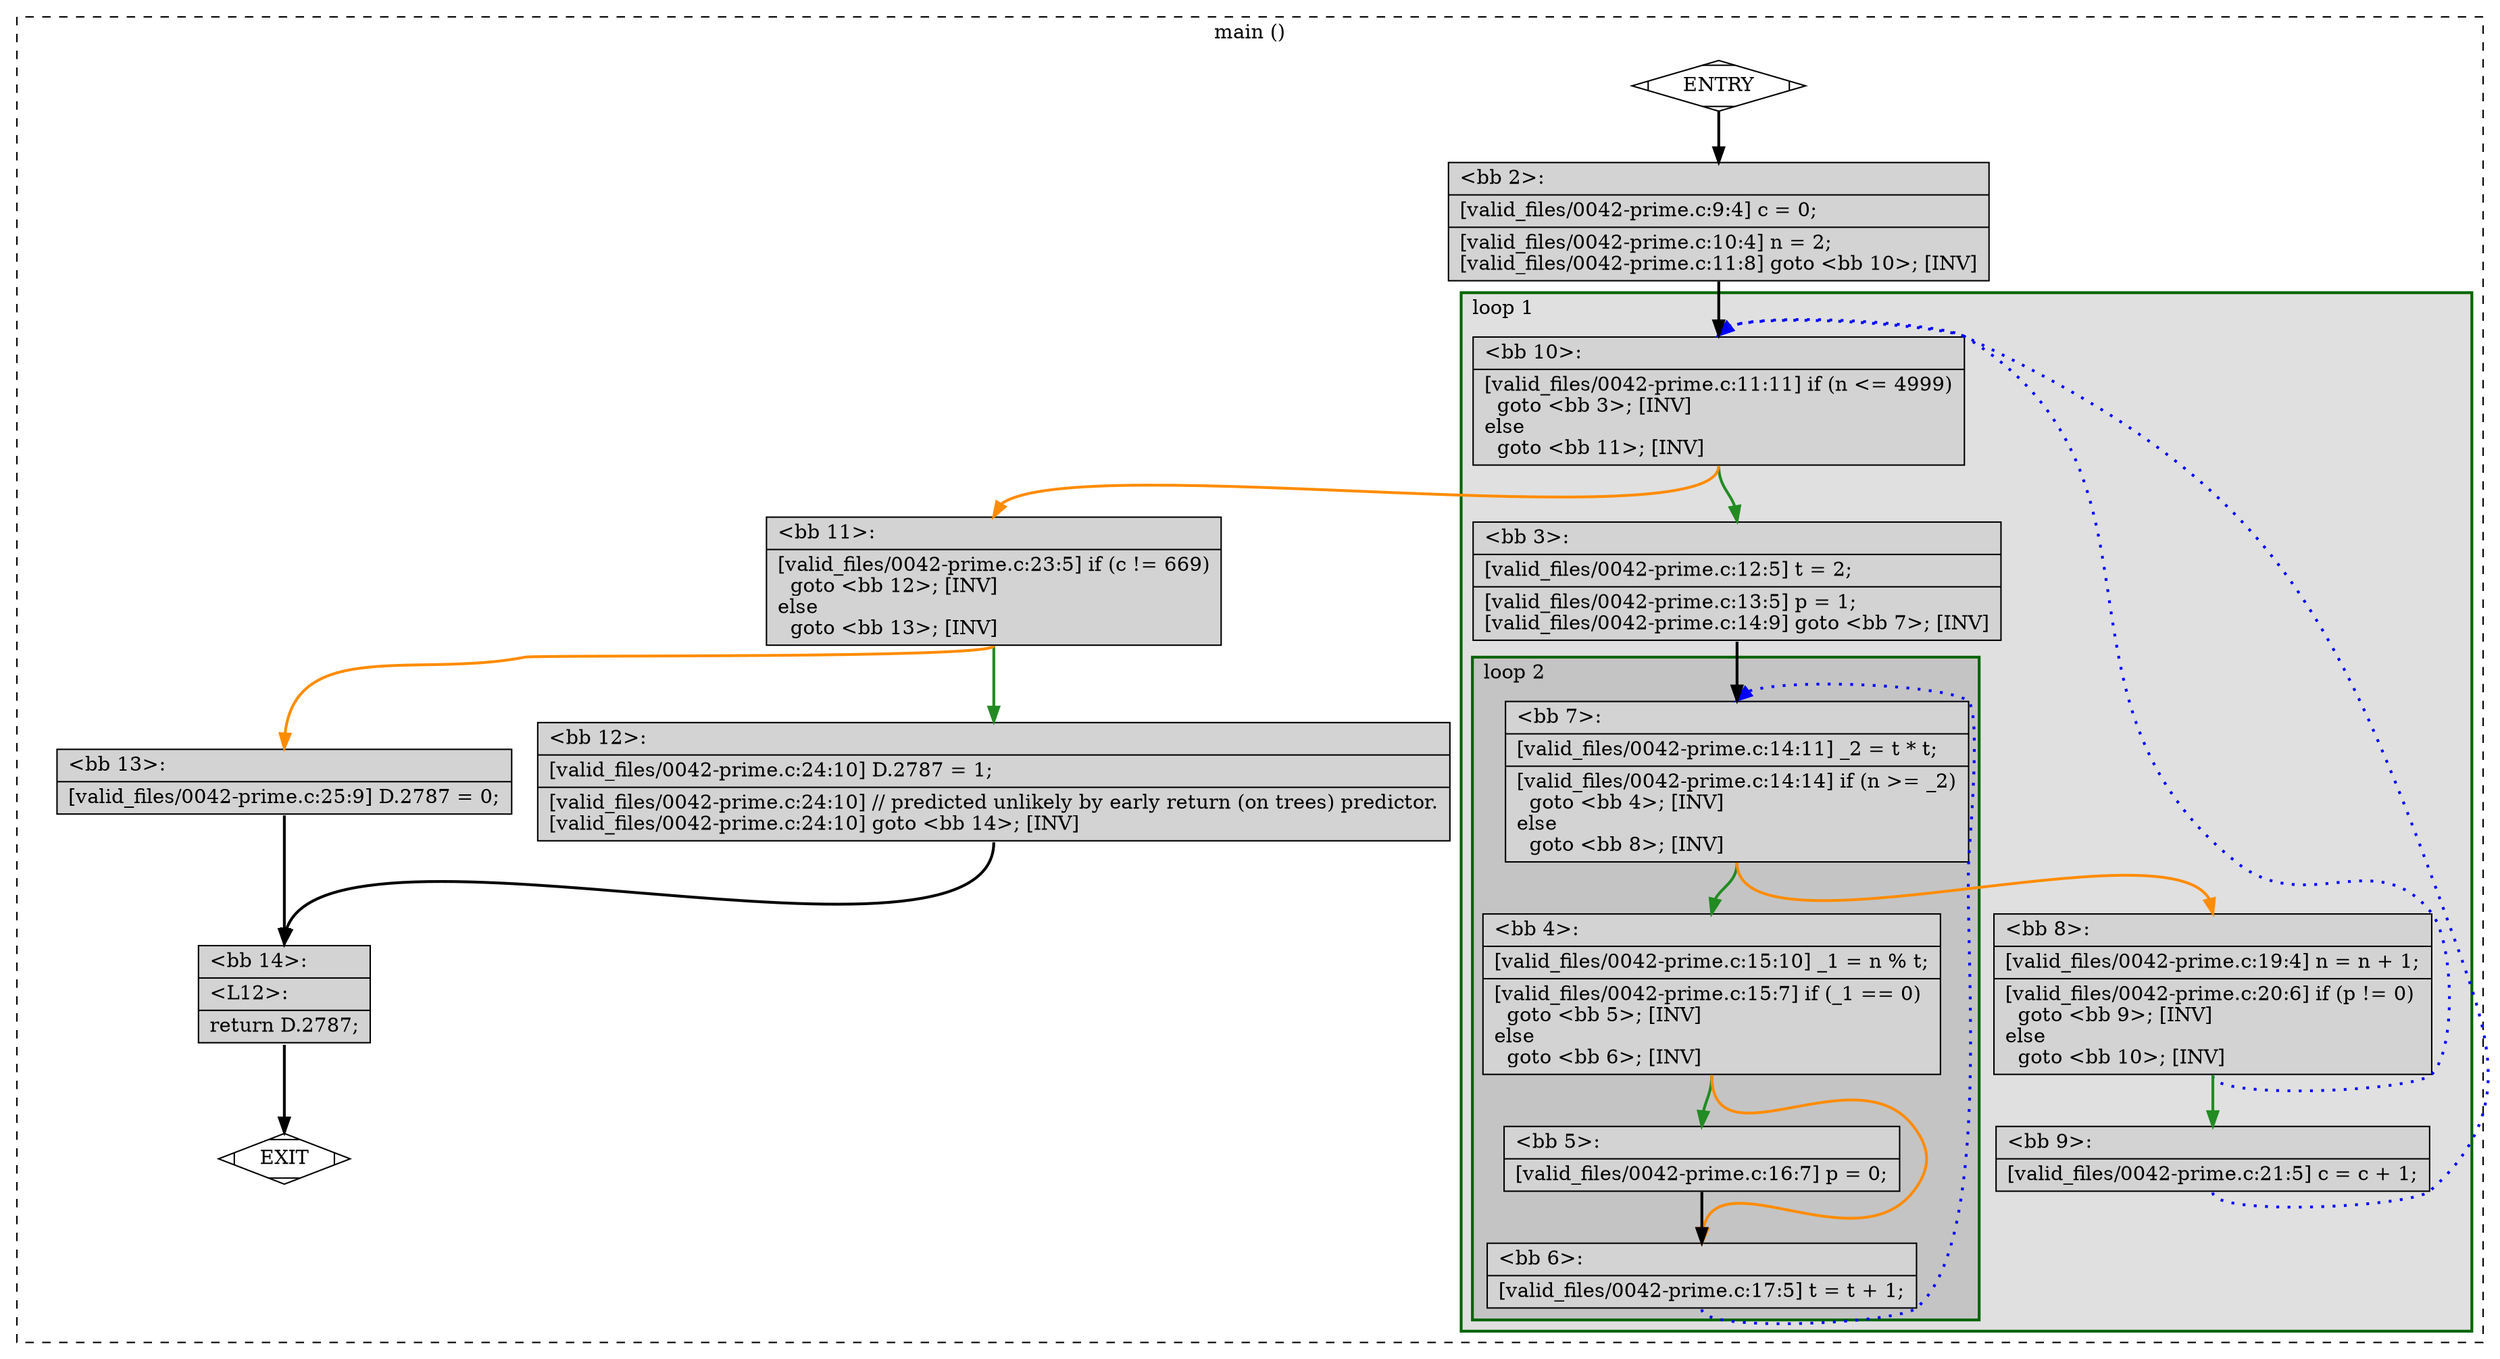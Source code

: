 digraph "a-0042-prime.c.015t.cfg" {
overlap=false;
subgraph "cluster_main" {
	style="dashed";
	color="black";
	label="main ()";
	subgraph cluster_0_1 {
	style="filled";
	color="darkgreen";
	fillcolor="grey88";
	label="loop 1";
	labeljust=l;
	penwidth=2;
	subgraph cluster_0_2 {
	style="filled";
	color="darkgreen";
	fillcolor="grey77";
	label="loop 2";
	labeljust=l;
	penwidth=2;
	fn_0_basic_block_7 [shape=record,style=filled,fillcolor=lightgrey,label="{\<bb\ 7\>:\l\
|[valid_files/0042-prime.c:14:11]\ _2\ =\ t\ *\ t;\l\
|[valid_files/0042-prime.c:14:14]\ if\ (n\ \>=\ _2)\l\
\ \ goto\ \<bb\ 4\>;\ [INV]\l\
else\l\
\ \ goto\ \<bb\ 8\>;\ [INV]\l\
}"];

	fn_0_basic_block_4 [shape=record,style=filled,fillcolor=lightgrey,label="{\<bb\ 4\>:\l\
|[valid_files/0042-prime.c:15:10]\ _1\ =\ n\ %\ t;\l\
|[valid_files/0042-prime.c:15:7]\ if\ (_1\ ==\ 0)\l\
\ \ goto\ \<bb\ 5\>;\ [INV]\l\
else\l\
\ \ goto\ \<bb\ 6\>;\ [INV]\l\
}"];

	fn_0_basic_block_5 [shape=record,style=filled,fillcolor=lightgrey,label="{\<bb\ 5\>:\l\
|[valid_files/0042-prime.c:16:7]\ p\ =\ 0;\l\
}"];

	fn_0_basic_block_6 [shape=record,style=filled,fillcolor=lightgrey,label="{\<bb\ 6\>:\l\
|[valid_files/0042-prime.c:17:5]\ t\ =\ t\ +\ 1;\l\
}"];

	}
	fn_0_basic_block_10 [shape=record,style=filled,fillcolor=lightgrey,label="{\<bb\ 10\>:\l\
|[valid_files/0042-prime.c:11:11]\ if\ (n\ \<=\ 4999)\l\
\ \ goto\ \<bb\ 3\>;\ [INV]\l\
else\l\
\ \ goto\ \<bb\ 11\>;\ [INV]\l\
}"];

	fn_0_basic_block_3 [shape=record,style=filled,fillcolor=lightgrey,label="{\<bb\ 3\>:\l\
|[valid_files/0042-prime.c:12:5]\ t\ =\ 2;\l\
|[valid_files/0042-prime.c:13:5]\ p\ =\ 1;\l\
[valid_files/0042-prime.c:14:9]\ goto\ \<bb\ 7\>;\ [INV]\l\
}"];

	fn_0_basic_block_8 [shape=record,style=filled,fillcolor=lightgrey,label="{\<bb\ 8\>:\l\
|[valid_files/0042-prime.c:19:4]\ n\ =\ n\ +\ 1;\l\
|[valid_files/0042-prime.c:20:6]\ if\ (p\ !=\ 0)\l\
\ \ goto\ \<bb\ 9\>;\ [INV]\l\
else\l\
\ \ goto\ \<bb\ 10\>;\ [INV]\l\
}"];

	fn_0_basic_block_9 [shape=record,style=filled,fillcolor=lightgrey,label="{\<bb\ 9\>:\l\
|[valid_files/0042-prime.c:21:5]\ c\ =\ c\ +\ 1;\l\
}"];

	}
	fn_0_basic_block_0 [shape=Mdiamond,style=filled,fillcolor=white,label="ENTRY"];

	fn_0_basic_block_1 [shape=Mdiamond,style=filled,fillcolor=white,label="EXIT"];

	fn_0_basic_block_2 [shape=record,style=filled,fillcolor=lightgrey,label="{\<bb\ 2\>:\l\
|[valid_files/0042-prime.c:9:4]\ c\ =\ 0;\l\
|[valid_files/0042-prime.c:10:4]\ n\ =\ 2;\l\
[valid_files/0042-prime.c:11:8]\ goto\ \<bb\ 10\>;\ [INV]\l\
}"];

	fn_0_basic_block_11 [shape=record,style=filled,fillcolor=lightgrey,label="{\<bb\ 11\>:\l\
|[valid_files/0042-prime.c:23:5]\ if\ (c\ !=\ 669)\l\
\ \ goto\ \<bb\ 12\>;\ [INV]\l\
else\l\
\ \ goto\ \<bb\ 13\>;\ [INV]\l\
}"];

	fn_0_basic_block_12 [shape=record,style=filled,fillcolor=lightgrey,label="{\<bb\ 12\>:\l\
|[valid_files/0042-prime.c:24:10]\ D.2787\ =\ 1;\l\
|[valid_files/0042-prime.c:24:10]\ //\ predicted\ unlikely\ by\ early\ return\ (on\ trees)\ predictor.\l\
[valid_files/0042-prime.c:24:10]\ goto\ \<bb\ 14\>;\ [INV]\l\
}"];

	fn_0_basic_block_13 [shape=record,style=filled,fillcolor=lightgrey,label="{\<bb\ 13\>:\l\
|[valid_files/0042-prime.c:25:9]\ D.2787\ =\ 0;\l\
}"];

	fn_0_basic_block_14 [shape=record,style=filled,fillcolor=lightgrey,label="{\<bb\ 14\>:\l\
|\<L12\>:\l\
|return\ D.2787;\l\
}"];

	fn_0_basic_block_0:s -> fn_0_basic_block_2:n [style="solid,bold",color=black,weight=100,constraint=true];
	fn_0_basic_block_2:s -> fn_0_basic_block_10:n [style="solid,bold",color=black,weight=100,constraint=true];
	fn_0_basic_block_3:s -> fn_0_basic_block_7:n [style="solid,bold",color=black,weight=100,constraint=true];
	fn_0_basic_block_4:s -> fn_0_basic_block_5:n [style="solid,bold",color=forestgreen,weight=10,constraint=true];
	fn_0_basic_block_4:s -> fn_0_basic_block_6:n [style="solid,bold",color=darkorange,weight=10,constraint=true];
	fn_0_basic_block_5:s -> fn_0_basic_block_6:n [style="solid,bold",color=black,weight=100,constraint=true];
	fn_0_basic_block_6:s -> fn_0_basic_block_7:n [style="dotted,bold",color=blue,weight=10,constraint=false];
	fn_0_basic_block_7:s -> fn_0_basic_block_4:n [style="solid,bold",color=forestgreen,weight=10,constraint=true];
	fn_0_basic_block_7:s -> fn_0_basic_block_8:n [style="solid,bold",color=darkorange,weight=10,constraint=true];
	fn_0_basic_block_8:s -> fn_0_basic_block_9:n [style="solid,bold",color=forestgreen,weight=10,constraint=true];
	fn_0_basic_block_8:s -> fn_0_basic_block_10:n [style="dotted,bold",color=blue,weight=10,constraint=false];
	fn_0_basic_block_9:s -> fn_0_basic_block_10:n [style="dotted,bold",color=blue,weight=10,constraint=false];
	fn_0_basic_block_10:s -> fn_0_basic_block_3:n [style="solid,bold",color=forestgreen,weight=10,constraint=true];
	fn_0_basic_block_10:s -> fn_0_basic_block_11:n [style="solid,bold",color=darkorange,weight=10,constraint=true];
	fn_0_basic_block_11:s -> fn_0_basic_block_12:n [style="solid,bold",color=forestgreen,weight=10,constraint=true];
	fn_0_basic_block_11:s -> fn_0_basic_block_13:n [style="solid,bold",color=darkorange,weight=10,constraint=true];
	fn_0_basic_block_12:s -> fn_0_basic_block_14:n [style="solid,bold",color=black,weight=100,constraint=true];
	fn_0_basic_block_13:s -> fn_0_basic_block_14:n [style="solid,bold",color=black,weight=100,constraint=true];
	fn_0_basic_block_14:s -> fn_0_basic_block_1:n [style="solid,bold",color=black,weight=10,constraint=true];
	fn_0_basic_block_0:s -> fn_0_basic_block_1:n [style="invis",constraint=true];
}
}
